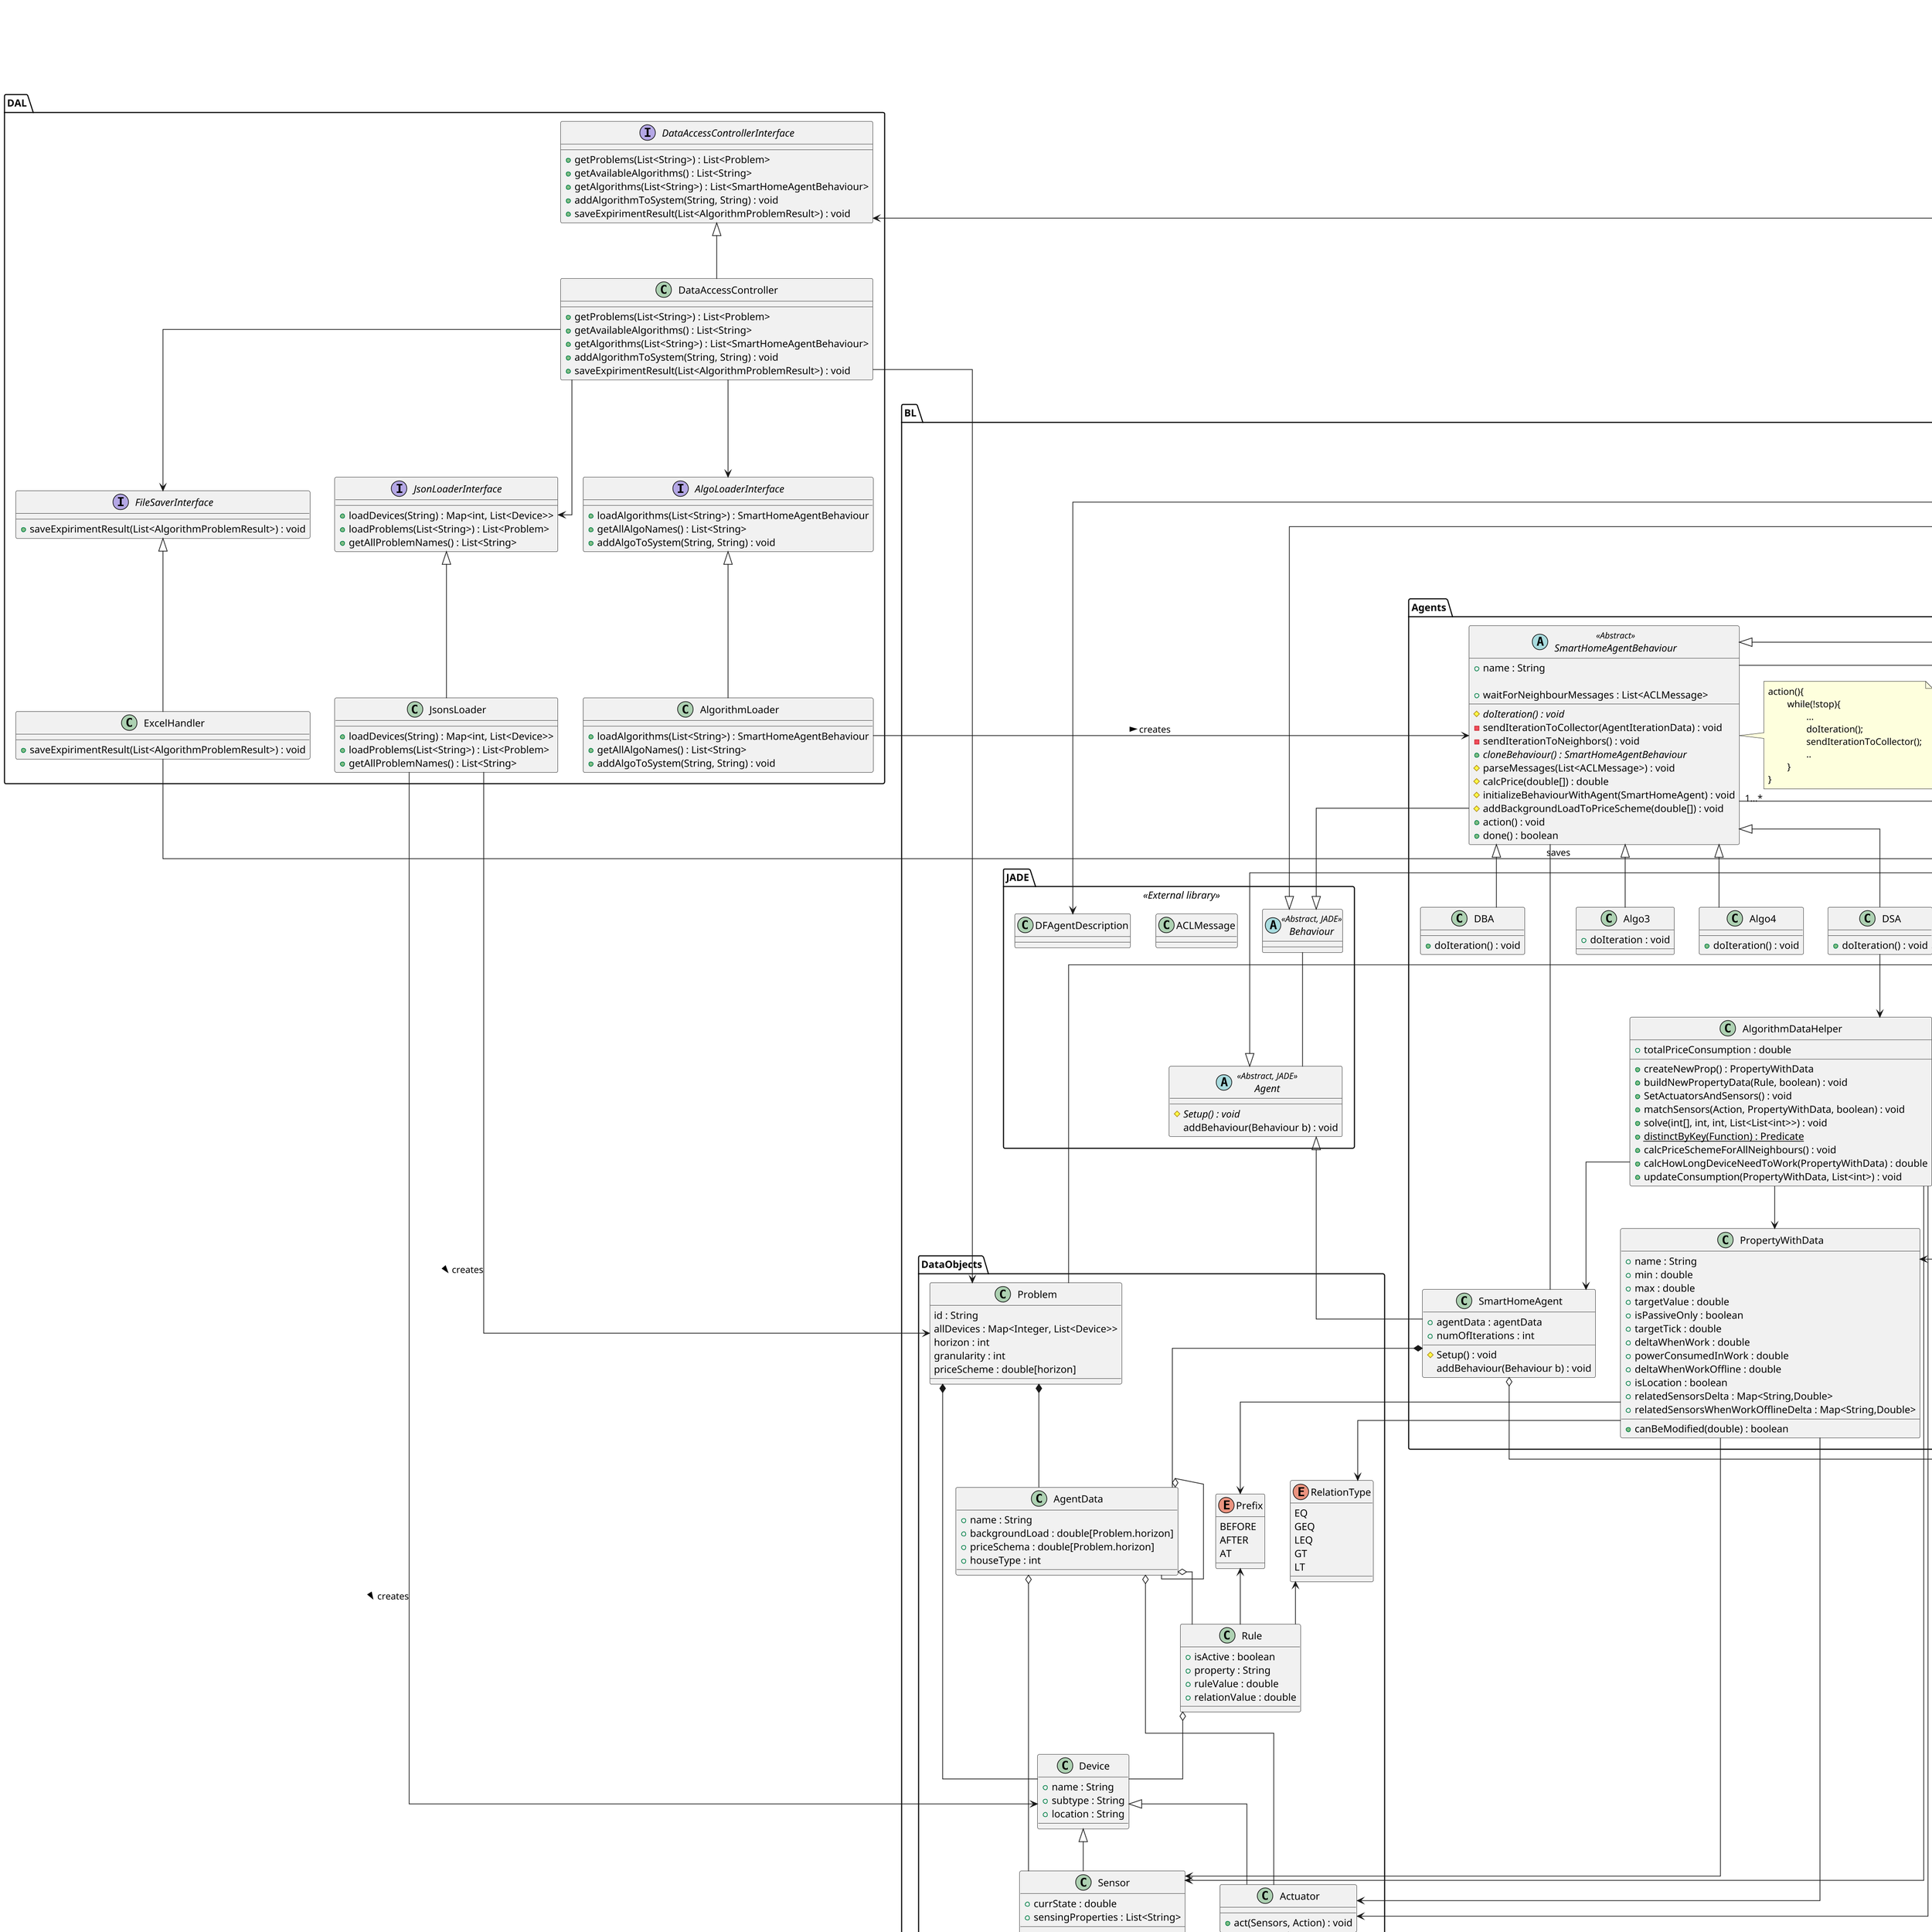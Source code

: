 @startuml
'skinparam classAttributeIconSize 0
scale 1.5
'left to right direction
skinparam linetype ortho


package BL {

	package JADE <<External library>> {

		abstract class Agent <<Abstract, JADE>> {
		    {abstract} #Setup() : void
		    addBehaviour(Behaviour b) : void
		}

		abstract class Behaviour <<Abstract, JADE>>
		Behaviour -- Agent

		class ACLMessage

		class DFAgentDescription
	}

	package DataObjects{
		
		class Device {
			+name : String
			+subtype : String
			+location : String
		}

		class Sensor {
			+currState : double
			+sensingProperties : List<String>
			+change(double) : void
		}

		class Actuator {
			+act(Sensors, Action) : void
		}

		class Effect {
			+property : String
			+delta : double
		}

		class Action {
			+name : String
			+powerConsumption : double
		}

		enum RelationType {
			EQ
			GEQ
			LEQ
			GT
			LT
		}

		enum Prefix {
			BEFORE
			AFTER
			AT
		}

		class Rule {
			+isActive : boolean
			+property : String
			+ruleValue : double
			+relationValue : double
		}

		class AgentData {
			+name : String
			+backgroundLoad : double[Problem.horizon]
			+priceSchema : double[Problem.horizon]
			+houseType : int
		}

		class Problem {
			id : String
			allDevices : Map<Integer, List<Device>>
			horizon : int
			granularity : int
			priceScheme : double[horizon]
		}

		Device <|-- Sensor
		Device <|-- Actuator

		Actuator o-- Action
		Action o-- Effect

		Problem *-- AgentData
		AgentData o-- Sensor
		AgentData o-- Actuator
		AgentData o-down- AgentData
		AgentData o-- Rule

		Prefix <-- Rule
		RelationType <-- Rule
		Rule o-- Device
	}

	package Agents {

		class AlgorithmDataHelper {
			+totalPriceConsumption : double

			+createNewProp() : PropertyWithData
			+buildNewPropertyData(Rule, boolean) : void
			+SetActuatorsAndSensors() : void
			+matchSensors(Action, PropertyWithData, boolean) : void
			+solve(int[], int, int, List<List<int>>) : void
			+{static} distinctByKey(Function) : Predicate
			+calcPriceSchemeForAllNeighbours() : void
			+calcHowLongDeviceNeedToWork(PropertyWithData) : double
			+updateConsumption(PropertyWithData, List<int>) : void
		}

		class PropertyWithData {
			+name : String
			+min : double
			+max : double
			+targetValue : double
			+isPassiveOnly : boolean
			+targetTick : double
			+deltaWhenWork : double
			+powerConsumedInWork : double
			+deltaWhenWorkOffline : double
			+isLocation : boolean
			+relatedSensorsDelta : Map<String,Double>
			+relatedSensorsWhenWorkOfflineDelta : Map<String,Double>
			+canBeModified(double) : boolean
		}

		class SmartHomeAgent {
			+agentData : agentData
			+numOfIterations : int
			#Setup() : void
			addBehaviour(Behaviour b) : void
		}

		Note "action(){\n\twhile(!stop){\n\t\t...\n\t\tdoIteration();\n\t\tsendIterationToCollector();\n\t\t..\n\t}\n}" as smabNote

		abstract class SmartHomeAgentBehaviour <<Abstract>> {
			+name : String

			#{abstract} doIteration() : void
			-sendIterationToCollector(AgentIterationData) : void
			-sendIterationToNeighbors() : void
			+{abstract} cloneBehaviour() : SmartHomeAgentBehaviour
			+waitForNeighbourMessages : List<ACLMessage>
			#parseMessages(List<ACLMessage>) : void
			#calcPrice(double[]) : double
			#initializeBehaviourWithAgent(SmartHomeAgent) : void
			#addBackgroundLoadToPriceScheme(double[]) : void
			+action() : void
			+done() : boolean
		}

		class DBA {
			+doIteration() : void
		}

		class DSA {
			+doIteration() : void
		}

		class Algo3 {
			+doIteration : void
		}

		class Algo4 {
			+doIteration() : void
		}


		Agent <|-- SmartHomeAgent
		SmartHomeAgentBehaviour --|> Behaviour
		SmartHomeAgent -- SmartHomeAgentBehaviour

		SmartHomeAgentBehaviour . smabNote

		Problem *-- Device

		SmartHomeAgentBehaviour <|-- DBA
		SmartHomeAgentBehaviour <|-- DSA
		SmartHomeAgentBehaviour <|-- Algo3
		SmartHomeAgentBehaviour <|-- Algo4

		DSA --> AlgorithmDataHelper
		DSA --> PropertyWithData

		AlgorithmDataHelper --> PropertyWithData
		AlgorithmDataHelper --> SmartHomeAgent
	}

	package IterationData {

		class AgentIterationData {
			+iterNum : int
			+agentName : String
			+price : double
			+powerConsumptionPerTick : double[]
		}

		class IterationCollectedData {

			+problemId : String
			+algorithm : String
		} 

		AgentIterationData <|-- IterationCollectedData
	}

	package DataCollection {

		class PowerConsumptionUtils <<Static>> {
			+{static} AE : double
			+{static} AC : double
			+{static} calculateCSum(List<double[]>, double[]) : double
			+{static} calculateTotalConsumptionWithPenalty(double, double[], double[], List<double[]>, double[]) : double
		}

		class DataCollector {
		    +numOfAgentsInProblems : Map<String, int>
		    +probAlgoToItAgentPrice : Map<ProblemAlgorithm, IterationAgentsPrice>
		    +probAlgoToResult : Map<ProblemAlgorithm, AlgorithmProblemResult>
		    +probToPriceScheme : Map<String, double[]>

		    +addData(IterationCollectedData) : void    
		}

		class DataCollectionCommunicator {
			+{static, final} SERVICE_TYPE : String
			+{static, final} SERVICE_NAME : String

			#setup() : void
			#takeDown() : void
		}

		class DataCollectionCommunicatorBehaviour {
		    +agent : DataCollectorCommunicator
			+action() : void
			+findAgents(String) : DFAgentDescription[]
		}

		class StatisticsHandler {
			calculateAvg(List<double>) : double
			getStatisticalSignificance(...) : double
		}

		class AlgorithmProblemResult {
			+problem : String
			+algorithm : String
			+avgPricePerIteration : Map<int, double>
			+iterationsTillBestPrice : int
			+lowestCostInBestIteration : double
			+lowestCostForAgentInBestIteration : double
			+lowestCostForAgentInBestIterationAgentName : String
			+highestCostForAgentInBestIteration : double
			+highestCostInForAgentBestIterationAgentName : String
		}

		Note "calculateCSum(allHomesSchedule, powerScheme) {...}" as UtilsCSumNote
		Note "calculateEPeak(CSum, newSchedule, oldSchedule, otherSchedules, powerScheme) {...}" as UtilsEPeakNote

		DataCollector --o DataCollectionCommunicator
		DataCollector o-- IterationCollectedData
		DataCollectionCommunicatorBehaviour --|> Behaviour
		DataCollectionCommunicatorBehaviour --o DataCollectionCommunicator
		DataCollector --> StatisticsHandler
		
		DataCollector --> PowerConsumptionUtils

		PowerConsumptionUtils .. UtilsEPeakNote
		PowerConsumptionUtils .. UtilsCSumNote
	}

	interface ExperimentBuilderInterface {
		+addNumOfIterations(int) : void
		+addAlgorithms(List<String>) : void
		+addProblems(List<String>) : void
		+addService(Service) : void
		+create() : Experiment
	}

	class ExperimentBuilder {
		-numOfIterations : int
		-service : Service

		+setNumOfIterations(int) : void
		+addAlgorithms(List<String>) : void
		+addProblems(List<String>) : void
	}

	interface ExperimentInterface {
		+runExperiment() : void
		+algorithmRunEnded(AlgorithmProblemResult) : void
		+stop() : void
	}

	class Experiment {
		+numOfIterations : int

		+runExperiment() : void
		+algorithmRunEnded(AlgorithmProblemResult) : void
		+stopExperiment() : void
	}

	ExperimentInterface <|-- Experiment
	ExperimentBuilderInterface <|-- ExperimentBuilder

	ExperimentBuilder --> Experiment : creates
	Experiment o-- DataCollectorCommunicator
	Experiment *-- Problem
	SmartHomeAgent *- AgentData
	DataCollector --> AlgorithmProblemResult : create
	DataCollectionCommunicator --> Experiment

	Experiment o-- AlgorithmProblemResult

	DataCollectionCommunicator "1" -- "1...*" SmartHomeAgentBehaviour
	DataCollectionCommunicator --> AgentIterationData
	DataCollector --> AgentIterationData
	DataCollectionCommunicatorBehaviour --> DFAgentDescription

	SmartHomeAgentBehaviour -> PowerConsumptionUtils
	SmartHomeAgent o- AgentIterationData

	PropertyWithData --> Actuator
	PropertyWithData --> Sensor
	PropertyWithData --> Prefix
	PropertyWithData --> RelationType
	AlgorithmDataHelper --> Actuator
	AlgorithmDataHelper --> Sensor
}

package PL {

	interface UiHandlerInterface {
		+notifyExperimentEnded(List<AlgorithmProblemResult>) : void
	}

	class UiHandler <<Observer>> {
		-showMainScreen() : void
		-showResultsScreen() : void
		+notifyExperimentEnded(List<AlgorithmProblemResult>) : void

	}

	class ChartViewer {
		+createPricePerIterChart(Map<int, double>, String) : LineChart
		+nameToNumBarChart(Map<String, int>) : BarChart
	}

	Note "createPricePerIterChart(iterToPriceMap, algoName)" as chartNote

	UiHandler --> ChartViewer
	UiHandlerInterface <|-- UiHandler
	ChartViewer . chartNote
}

package DAL {

    interface FileSaverInterface {
    	+saveExpirimentResult(List<AlgorithmProblemResult>) : void
    }

	class ExcelHandler {
    	+saveExpirimentResult(List<AlgorithmProblemResult>) : void
	}

    interface JsonLoaderInterface {
        +loadDevices(String) : Map<int, List<Device>>
        +loadProblems(List<String>) : List<Problem>
        +getAllProblemNames() : List<String>
    }

	class JsonsLoader {
		+loadDevices(String) : Map<int, List<Device>>
        +loadProblems(List<String>) : List<Problem>
        +getAllProblemNames() : List<String>
	}

    interface AlgoLoaderInterface {
		+loadAlgorithms(List<String>) : SmartHomeAgentBehaviour
        +getAllAlgoNames() : List<String>
        +addAlgoToSystem(String, String) : void
    }

	class AlgorithmLoader {
		+loadAlgorithms(List<String>) : SmartHomeAgentBehaviour
        +getAllAlgoNames() : List<String>
        +addAlgoToSystem(String, String) : void
	}

    interface DataAccessControllerInterface {
        +getProblems(List<String>) : List<Problem>
        +getAvailableAlgorithms() : List<String>
        +getAlgorithms(List<String>) : List<SmartHomeAgentBehaviour>
        +addAlgorithmToSystem(String, String) : void
        +saveExpirimentResult(List<AlgorithmProblemResult>) : void
    }

	class DataAccessController {
		+getProblems(List<String>) : List<Problem>
		+getAvailableAlgorithms() : List<String>
		+getAlgorithms(List<String>) : List<SmartHomeAgentBehaviour>
		+addAlgorithmToSystem(String, String) : void
		+saveExpirimentResult(List<AlgorithmProblemResult>) : void
	}

	DataAccessController --> AlgoLoaderInterface
	DataAccessController --> JsonLoaderInterface
	DataAccessController --> FileSaverInterface

	JsonLoaderInterface <|-- JsonsLoader
	AlgoLoaderInterface <|-- AlgorithmLoader
	DataAccessControllerInterface <|-- DataAccessController
	FileSaverInterface <|-- ExcelHandler
}

interface ServiceInterface {
	+addAlgorithmsToExperiment(List<String>, int) : void
	+addProblemsToExperiment(List<String>) : void
	+runExperimrent() : void
	+stopExperiment() : void
	+getExperimentResults() : List<AlgorithmProblemResult>
    +experimentEnded(List<AlgorithmProblemResult>) : void
    +saveExperimentResults(List<AlgorithmProblemResult>) : void
}

class Service <<Observable>> {
	+addAlgorithmsToExperiment(List<SmartHomeAgentBehaviour>, int) : void
	+addProblemsToExperiment(List<Problem>) : void
	+runExperimrent() : void
	+stopExperiment() : void
	+getExperimentResults() : List<AlgorithmProblemResult>
    +experimentEnded(List<AlgorithmProblemResult>) : void
    +saveExperimentResults(List<AlgorithmProblemResult>) : void
}

Note "addAlgorithmsToExperiment(algoNames, numOfIterations){\n\t...\n\texperimentBuilder.addAlgorithms(algoNames);\n\ttexperimentBuilder.addNumOfIterations(numOfIterations);\n\t...\n}" as ServiceAddAlgoNote

ServiceInterface <|-- Service
Service .. ServiceAddAlgoNote

class SmartHomeAlgorithm <<Not Implemented>> {
	-doIteration() : void
}

'**********out of package connections:************
Service --> ExperimentInterface
Experiment --> Service
Service --> AlgorithmProblemResult
Service --> ExperimentBuilderInterface

JsonsLoader --> Device : creates >
JsonsLoader -> Problem : creates >
AlgorithmLoader --> SmartHomeAgentBehaviour : creates >
DataAccessController --> Problem
DataCollectionCommunicator --|> Agent

ExperimentBuilder --> DataAccessControllerInterface

ExcelHandler -> AlgorithmProblemResult : saves

SmartHomeAlgorithm --|> SmartHomeAgentBehaviour

UiHandler --> ServiceInterface
UiHandlerInterface <-- Service


@enduml